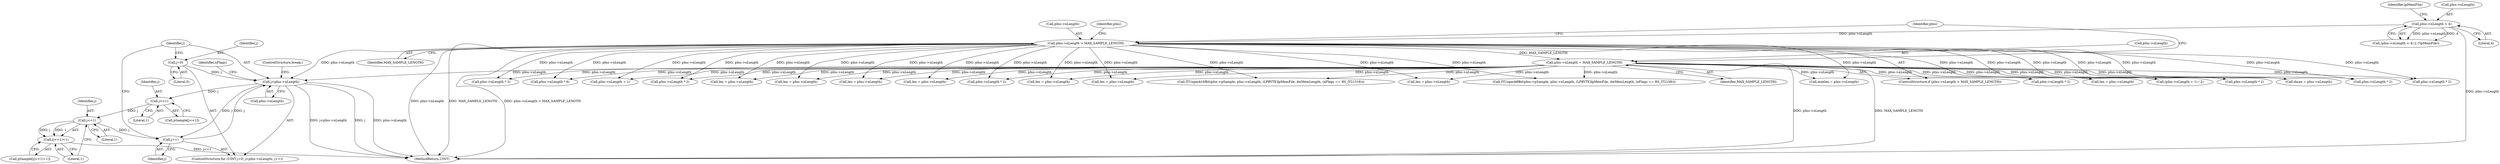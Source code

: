 digraph "0_gstreamer_bc2cdd57d549ab3ba59782e9b395d0cd683fd3ac@pointer" {
"1001366" [label="(Call,j<pIns->nLength)"];
"1001363" [label="(Call,j=0)"];
"1001371" [label="(Call,j++)"];
"1001466" [label="(Call,j<<1)"];
"1001458" [label="(Call,j<<1)"];
"1001366" [label="(Call,j<pIns->nLength)"];
"1000139" [label="(Call,pIns->nLength = MAX_SAMPLE_LENGTH)"];
"1000134" [label="(Call,pIns->nLength > MAX_SAMPLE_LENGTH)"];
"1000124" [label="(Call,pIns->nLength < 4)"];
"1001465" [label="(Call,(j<<1)+1)"];
"1001364" [label="(Identifier,j)"];
"1001471" [label="(ControlStructure,break;)"];
"1001372" [label="(Identifier,j)"];
"1000130" [label="(Identifier,lpMemFile)"];
"1000571" [label="(Call,pIns->nLength * 2)"];
"1001465" [label="(Call,(j<<1)+1)"];
"1001210" [label="(Call,dmax = pIns->nLength)"];
"1001239" [label="(Call,pIns->nLength * 2)"];
"1000507" [label="(Call,pIns->nLength * 2)"];
"1001466" [label="(Call,j<<1)"];
"1000125" [label="(Call,pIns->nLength)"];
"1000620" [label="(Call,pIns->nLength * 2)"];
"1000965" [label="(Call,ITUnpack16Bit(pIns->pSample, pIns->nLength, (LPBYTE)lpMemFile, dwMemLength, (nFlags == RS_IT21516)))"];
"1000138" [label="(Identifier,MAX_SAMPLE_LENGTH)"];
"1000950" [label="(Call,ITUnpack8Bit(pIns->pSample, pIns->nLength, (LPBYTE)lpMemFile, dwMemLength, (nFlags == RS_IT2158)))"];
"1001527" [label="(Call,pIns->nLength * 3)"];
"1001698" [label="(Call,pIns->nLength * 6)"];
"1001087" [label="(Call,len = pIns->nLength)"];
"1001371" [label="(Call,j++)"];
"1001904" [label="(Call,len = pIns->nLength)"];
"1001366" [label="(Call,j<pIns->nLength)"];
"1001363" [label="(Call,j=0)"];
"1000996" [label="(Call,len = pIns->nLength)"];
"1001467" [label="(Identifier,j)"];
"1001460" [label="(Literal,1)"];
"1000133" [label="(ControlStructure,if (pIns->nLength > MAX_SAMPLE_LENGTH))"];
"1000140" [label="(Call,pIns->nLength)"];
"1000836" [label="(Call,len = pIns->nLength)"];
"1000135" [label="(Call,pIns->nLength)"];
"1000141" [label="(Identifier,pIns)"];
"1000300" [label="(Call,(pIns->nLength + 1) / 2)"];
"1000124" [label="(Call,pIns->nLength < 4)"];
"1000123" [label="(Call,(pIns->nLength < 4) || (!lpMemFile))"];
"1001361" [label="(ControlStructure,for (UINT j=0; j<pIns->nLength; j++))"];
"1001458" [label="(Call,j<<1)"];
"1001365" [label="(Literal,0)"];
"1000301" [label="(Call,pIns->nLength + 1)"];
"1000457" [label="(Call,pIns->nLength * 2)"];
"1002045" [label="(MethodReturn,UINT)"];
"1001378" [label="(Identifier,nFlags)"];
"1000200" [label="(Call,len = pIns->nLength)"];
"1000128" [label="(Literal,4)"];
"1001463" [label="(Call,pSample[(j<<1)+1])"];
"1001459" [label="(Identifier,j)"];
"1000246" [label="(Call,len = pIns->nLength)"];
"1000721" [label="(Call,len = pIns->nLength)"];
"1001993" [label="(Call,len = pIns->nLength)"];
"1001368" [label="(Call,pIns->nLength)"];
"1001469" [label="(Literal,1)"];
"1000134" [label="(Call,pIns->nLength > MAX_SAMPLE_LENGTH)"];
"1001483" [label="(Call,maxlen = pIns->nLength)"];
"1000139" [label="(Call,pIns->nLength = MAX_SAMPLE_LENGTH)"];
"1000143" [label="(Identifier,MAX_SAMPLE_LENGTH)"];
"1001456" [label="(Call,pSample[j<<1])"];
"1000146" [label="(Identifier,pIns)"];
"1000399" [label="(Call,pIns->nLength * 2)"];
"1001468" [label="(Literal,1)"];
"1001367" [label="(Identifier,j)"];
"1001366" -> "1001361"  [label="AST: "];
"1001366" -> "1001368"  [label="CFG: "];
"1001367" -> "1001366"  [label="AST: "];
"1001368" -> "1001366"  [label="AST: "];
"1001378" -> "1001366"  [label="CFG: "];
"1001471" -> "1001366"  [label="CFG: "];
"1001366" -> "1002045"  [label="DDG: j<pIns->nLength"];
"1001366" -> "1002045"  [label="DDG: j"];
"1001366" -> "1002045"  [label="DDG: pIns->nLength"];
"1001363" -> "1001366"  [label="DDG: j"];
"1001371" -> "1001366"  [label="DDG: j"];
"1000139" -> "1001366"  [label="DDG: pIns->nLength"];
"1000134" -> "1001366"  [label="DDG: pIns->nLength"];
"1001366" -> "1001371"  [label="DDG: j"];
"1001366" -> "1001458"  [label="DDG: j"];
"1001363" -> "1001361"  [label="AST: "];
"1001363" -> "1001365"  [label="CFG: "];
"1001364" -> "1001363"  [label="AST: "];
"1001365" -> "1001363"  [label="AST: "];
"1001367" -> "1001363"  [label="CFG: "];
"1001371" -> "1001361"  [label="AST: "];
"1001371" -> "1001372"  [label="CFG: "];
"1001372" -> "1001371"  [label="AST: "];
"1001367" -> "1001371"  [label="CFG: "];
"1001466" -> "1001371"  [label="DDG: j"];
"1001466" -> "1001465"  [label="AST: "];
"1001466" -> "1001468"  [label="CFG: "];
"1001467" -> "1001466"  [label="AST: "];
"1001468" -> "1001466"  [label="AST: "];
"1001469" -> "1001466"  [label="CFG: "];
"1001466" -> "1001465"  [label="DDG: j"];
"1001466" -> "1001465"  [label="DDG: 1"];
"1001458" -> "1001466"  [label="DDG: j"];
"1001458" -> "1001456"  [label="AST: "];
"1001458" -> "1001460"  [label="CFG: "];
"1001459" -> "1001458"  [label="AST: "];
"1001460" -> "1001458"  [label="AST: "];
"1001456" -> "1001458"  [label="CFG: "];
"1000139" -> "1000133"  [label="AST: "];
"1000139" -> "1000143"  [label="CFG: "];
"1000140" -> "1000139"  [label="AST: "];
"1000143" -> "1000139"  [label="AST: "];
"1000146" -> "1000139"  [label="CFG: "];
"1000139" -> "1002045"  [label="DDG: pIns->nLength"];
"1000139" -> "1002045"  [label="DDG: MAX_SAMPLE_LENGTH"];
"1000134" -> "1000139"  [label="DDG: MAX_SAMPLE_LENGTH"];
"1000139" -> "1000200"  [label="DDG: pIns->nLength"];
"1000139" -> "1000246"  [label="DDG: pIns->nLength"];
"1000139" -> "1000300"  [label="DDG: pIns->nLength"];
"1000139" -> "1000301"  [label="DDG: pIns->nLength"];
"1000139" -> "1000399"  [label="DDG: pIns->nLength"];
"1000139" -> "1000457"  [label="DDG: pIns->nLength"];
"1000139" -> "1000507"  [label="DDG: pIns->nLength"];
"1000139" -> "1000571"  [label="DDG: pIns->nLength"];
"1000139" -> "1000620"  [label="DDG: pIns->nLength"];
"1000139" -> "1000721"  [label="DDG: pIns->nLength"];
"1000139" -> "1000836"  [label="DDG: pIns->nLength"];
"1000139" -> "1000950"  [label="DDG: pIns->nLength"];
"1000139" -> "1000965"  [label="DDG: pIns->nLength"];
"1000139" -> "1000996"  [label="DDG: pIns->nLength"];
"1000139" -> "1001087"  [label="DDG: pIns->nLength"];
"1000139" -> "1001210"  [label="DDG: pIns->nLength"];
"1000139" -> "1001239"  [label="DDG: pIns->nLength"];
"1000139" -> "1001483"  [label="DDG: pIns->nLength"];
"1000139" -> "1001527"  [label="DDG: pIns->nLength"];
"1000139" -> "1001698"  [label="DDG: pIns->nLength"];
"1000139" -> "1001904"  [label="DDG: pIns->nLength"];
"1000139" -> "1001993"  [label="DDG: pIns->nLength"];
"1000134" -> "1000133"  [label="AST: "];
"1000134" -> "1000138"  [label="CFG: "];
"1000135" -> "1000134"  [label="AST: "];
"1000138" -> "1000134"  [label="AST: "];
"1000141" -> "1000134"  [label="CFG: "];
"1000146" -> "1000134"  [label="CFG: "];
"1000134" -> "1002045"  [label="DDG: pIns->nLength > MAX_SAMPLE_LENGTH"];
"1000134" -> "1002045"  [label="DDG: pIns->nLength"];
"1000134" -> "1002045"  [label="DDG: MAX_SAMPLE_LENGTH"];
"1000124" -> "1000134"  [label="DDG: pIns->nLength"];
"1000134" -> "1000200"  [label="DDG: pIns->nLength"];
"1000134" -> "1000246"  [label="DDG: pIns->nLength"];
"1000134" -> "1000300"  [label="DDG: pIns->nLength"];
"1000134" -> "1000301"  [label="DDG: pIns->nLength"];
"1000134" -> "1000399"  [label="DDG: pIns->nLength"];
"1000134" -> "1000457"  [label="DDG: pIns->nLength"];
"1000134" -> "1000507"  [label="DDG: pIns->nLength"];
"1000134" -> "1000571"  [label="DDG: pIns->nLength"];
"1000134" -> "1000620"  [label="DDG: pIns->nLength"];
"1000134" -> "1000721"  [label="DDG: pIns->nLength"];
"1000134" -> "1000836"  [label="DDG: pIns->nLength"];
"1000134" -> "1000950"  [label="DDG: pIns->nLength"];
"1000134" -> "1000965"  [label="DDG: pIns->nLength"];
"1000134" -> "1000996"  [label="DDG: pIns->nLength"];
"1000134" -> "1001087"  [label="DDG: pIns->nLength"];
"1000134" -> "1001210"  [label="DDG: pIns->nLength"];
"1000134" -> "1001239"  [label="DDG: pIns->nLength"];
"1000134" -> "1001483"  [label="DDG: pIns->nLength"];
"1000134" -> "1001527"  [label="DDG: pIns->nLength"];
"1000134" -> "1001698"  [label="DDG: pIns->nLength"];
"1000134" -> "1001904"  [label="DDG: pIns->nLength"];
"1000134" -> "1001993"  [label="DDG: pIns->nLength"];
"1000124" -> "1000123"  [label="AST: "];
"1000124" -> "1000128"  [label="CFG: "];
"1000125" -> "1000124"  [label="AST: "];
"1000128" -> "1000124"  [label="AST: "];
"1000130" -> "1000124"  [label="CFG: "];
"1000123" -> "1000124"  [label="CFG: "];
"1000124" -> "1002045"  [label="DDG: pIns->nLength"];
"1000124" -> "1000123"  [label="DDG: pIns->nLength"];
"1000124" -> "1000123"  [label="DDG: 4"];
"1001465" -> "1001463"  [label="AST: "];
"1001465" -> "1001469"  [label="CFG: "];
"1001469" -> "1001465"  [label="AST: "];
"1001463" -> "1001465"  [label="CFG: "];
"1001465" -> "1002045"  [label="DDG: j<<1"];
}
